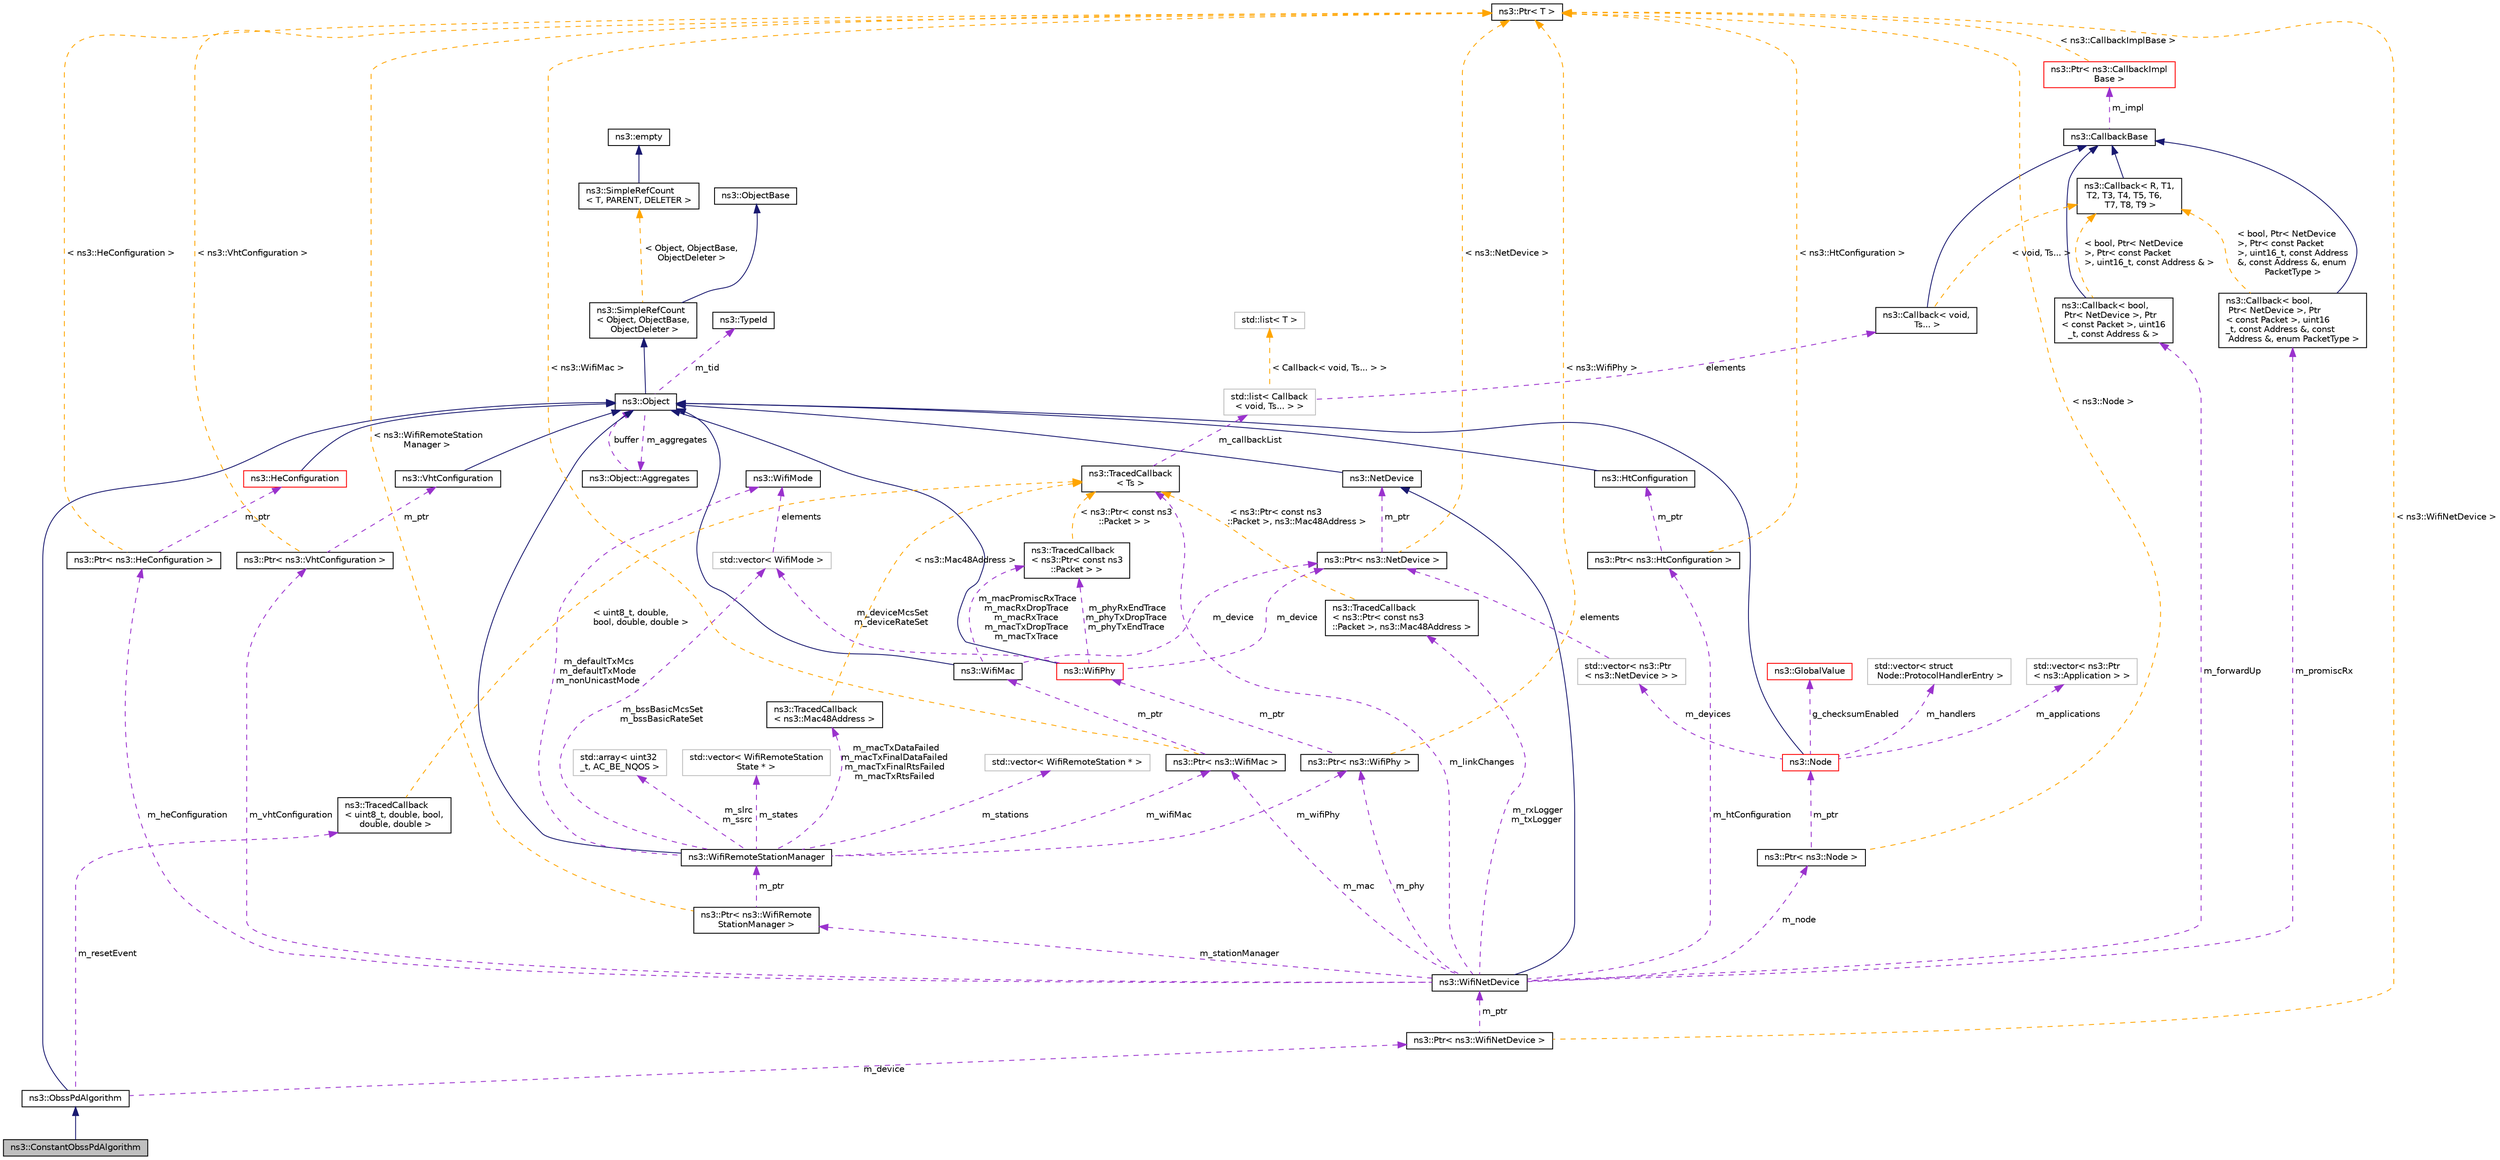 digraph "ns3::ConstantObssPdAlgorithm"
{
 // LATEX_PDF_SIZE
  edge [fontname="Helvetica",fontsize="10",labelfontname="Helvetica",labelfontsize="10"];
  node [fontname="Helvetica",fontsize="10",shape=record];
  Node1 [label="ns3::ConstantObssPdAlgorithm",height=0.2,width=0.4,color="black", fillcolor="grey75", style="filled", fontcolor="black",tooltip="Constant OBSS PD algorithm."];
  Node2 -> Node1 [dir="back",color="midnightblue",fontsize="10",style="solid",fontname="Helvetica"];
  Node2 [label="ns3::ObssPdAlgorithm",height=0.2,width=0.4,color="black", fillcolor="white", style="filled",URL="$classns3_1_1_obss_pd_algorithm.html",tooltip="OBSS PD algorithm interface."];
  Node3 -> Node2 [dir="back",color="midnightblue",fontsize="10",style="solid",fontname="Helvetica"];
  Node3 [label="ns3::Object",height=0.2,width=0.4,color="black", fillcolor="white", style="filled",URL="$classns3_1_1_object.html",tooltip="A base class which provides memory management and object aggregation."];
  Node4 -> Node3 [dir="back",color="midnightblue",fontsize="10",style="solid",fontname="Helvetica"];
  Node4 [label="ns3::SimpleRefCount\l\< Object, ObjectBase,\l ObjectDeleter \>",height=0.2,width=0.4,color="black", fillcolor="white", style="filled",URL="$classns3_1_1_simple_ref_count.html",tooltip=" "];
  Node5 -> Node4 [dir="back",color="midnightblue",fontsize="10",style="solid",fontname="Helvetica"];
  Node5 [label="ns3::ObjectBase",height=0.2,width=0.4,color="black", fillcolor="white", style="filled",URL="$classns3_1_1_object_base.html",tooltip="Anchor the ns-3 type and attribute system."];
  Node6 -> Node4 [dir="back",color="orange",fontsize="10",style="dashed",label=" \< Object, ObjectBase,\l ObjectDeleter \>" ,fontname="Helvetica"];
  Node6 [label="ns3::SimpleRefCount\l\< T, PARENT, DELETER \>",height=0.2,width=0.4,color="black", fillcolor="white", style="filled",URL="$classns3_1_1_simple_ref_count.html",tooltip="A template-based reference counting class."];
  Node7 -> Node6 [dir="back",color="midnightblue",fontsize="10",style="solid",fontname="Helvetica"];
  Node7 [label="ns3::empty",height=0.2,width=0.4,color="black", fillcolor="white", style="filled",URL="$classns3_1_1empty.html",tooltip="make Callback use a separate empty type"];
  Node8 -> Node3 [dir="back",color="darkorchid3",fontsize="10",style="dashed",label=" m_tid" ,fontname="Helvetica"];
  Node8 [label="ns3::TypeId",height=0.2,width=0.4,color="black", fillcolor="white", style="filled",URL="$classns3_1_1_type_id.html",tooltip="a unique identifier for an interface."];
  Node9 -> Node3 [dir="back",color="darkorchid3",fontsize="10",style="dashed",label=" m_aggregates" ,fontname="Helvetica"];
  Node9 [label="ns3::Object::Aggregates",height=0.2,width=0.4,color="black", fillcolor="white", style="filled",URL="$structns3_1_1_object_1_1_aggregates.html",tooltip="The list of Objects aggregated to this one."];
  Node3 -> Node9 [dir="back",color="darkorchid3",fontsize="10",style="dashed",label=" buffer" ,fontname="Helvetica"];
  Node10 -> Node2 [dir="back",color="darkorchid3",fontsize="10",style="dashed",label=" m_device" ,fontname="Helvetica"];
  Node10 [label="ns3::Ptr\< ns3::WifiNetDevice \>",height=0.2,width=0.4,color="black", fillcolor="white", style="filled",URL="$classns3_1_1_ptr.html",tooltip=" "];
  Node11 -> Node10 [dir="back",color="darkorchid3",fontsize="10",style="dashed",label=" m_ptr" ,fontname="Helvetica"];
  Node11 [label="ns3::WifiNetDevice",height=0.2,width=0.4,color="black", fillcolor="white", style="filled",URL="$classns3_1_1_wifi_net_device.html",tooltip="Hold together all Wifi-related objects."];
  Node12 -> Node11 [dir="back",color="midnightblue",fontsize="10",style="solid",fontname="Helvetica"];
  Node12 [label="ns3::NetDevice",height=0.2,width=0.4,color="black", fillcolor="white", style="filled",URL="$classns3_1_1_net_device.html",tooltip="Network layer to device interface."];
  Node3 -> Node12 [dir="back",color="midnightblue",fontsize="10",style="solid",fontname="Helvetica"];
  Node13 -> Node11 [dir="back",color="darkorchid3",fontsize="10",style="dashed",label=" m_mac" ,fontname="Helvetica"];
  Node13 [label="ns3::Ptr\< ns3::WifiMac \>",height=0.2,width=0.4,color="black", fillcolor="white", style="filled",URL="$classns3_1_1_ptr.html",tooltip=" "];
  Node14 -> Node13 [dir="back",color="darkorchid3",fontsize="10",style="dashed",label=" m_ptr" ,fontname="Helvetica"];
  Node14 [label="ns3::WifiMac",height=0.2,width=0.4,color="black", fillcolor="white", style="filled",URL="$classns3_1_1_wifi_mac.html",tooltip="base class for all MAC-level wifi objects."];
  Node3 -> Node14 [dir="back",color="midnightblue",fontsize="10",style="solid",fontname="Helvetica"];
  Node15 -> Node14 [dir="back",color="darkorchid3",fontsize="10",style="dashed",label=" m_macPromiscRxTrace\nm_macRxDropTrace\nm_macRxTrace\nm_macTxDropTrace\nm_macTxTrace" ,fontname="Helvetica"];
  Node15 [label="ns3::TracedCallback\l\< ns3::Ptr\< const ns3\l::Packet \> \>",height=0.2,width=0.4,color="black", fillcolor="white", style="filled",URL="$classns3_1_1_traced_callback.html",tooltip=" "];
  Node16 -> Node15 [dir="back",color="orange",fontsize="10",style="dashed",label=" \< ns3::Ptr\< const ns3\l::Packet \> \>" ,fontname="Helvetica"];
  Node16 [label="ns3::TracedCallback\l\< Ts \>",height=0.2,width=0.4,color="black", fillcolor="white", style="filled",URL="$classns3_1_1_traced_callback.html",tooltip="Forward calls to a chain of Callback."];
  Node17 -> Node16 [dir="back",color="darkorchid3",fontsize="10",style="dashed",label=" m_callbackList" ,fontname="Helvetica"];
  Node17 [label="std::list\< Callback\l\< void, Ts... \> \>",height=0.2,width=0.4,color="grey75", fillcolor="white", style="filled",tooltip=" "];
  Node18 -> Node17 [dir="back",color="darkorchid3",fontsize="10",style="dashed",label=" elements" ,fontname="Helvetica"];
  Node18 [label="ns3::Callback\< void,\l Ts... \>",height=0.2,width=0.4,color="black", fillcolor="white", style="filled",URL="$classns3_1_1_callback.html",tooltip=" "];
  Node19 -> Node18 [dir="back",color="midnightblue",fontsize="10",style="solid",fontname="Helvetica"];
  Node19 [label="ns3::CallbackBase",height=0.2,width=0.4,color="black", fillcolor="white", style="filled",URL="$classns3_1_1_callback_base.html",tooltip="Base class for Callback class."];
  Node20 -> Node19 [dir="back",color="darkorchid3",fontsize="10",style="dashed",label=" m_impl" ,fontname="Helvetica"];
  Node20 [label="ns3::Ptr\< ns3::CallbackImpl\lBase \>",height=0.2,width=0.4,color="red", fillcolor="white", style="filled",URL="$classns3_1_1_ptr.html",tooltip=" "];
  Node23 -> Node20 [dir="back",color="orange",fontsize="10",style="dashed",label=" \< ns3::CallbackImplBase \>" ,fontname="Helvetica"];
  Node23 [label="ns3::Ptr\< T \>",height=0.2,width=0.4,color="black", fillcolor="white", style="filled",URL="$classns3_1_1_ptr.html",tooltip="Smart pointer class similar to boost::intrusive_ptr."];
  Node24 -> Node18 [dir="back",color="orange",fontsize="10",style="dashed",label=" \< void, Ts... \>" ,fontname="Helvetica"];
  Node24 [label="ns3::Callback\< R, T1,\l T2, T3, T4, T5, T6,\l T7, T8, T9 \>",height=0.2,width=0.4,color="black", fillcolor="white", style="filled",URL="$classns3_1_1_callback.html",tooltip="Callback template class."];
  Node19 -> Node24 [dir="back",color="midnightblue",fontsize="10",style="solid",fontname="Helvetica"];
  Node25 -> Node17 [dir="back",color="orange",fontsize="10",style="dashed",label=" \< Callback\< void, Ts... \> \>" ,fontname="Helvetica"];
  Node25 [label="std::list\< T \>",height=0.2,width=0.4,color="grey75", fillcolor="white", style="filled",tooltip=" "];
  Node27 -> Node14 [dir="back",color="darkorchid3",fontsize="10",style="dashed",label=" m_device" ,fontname="Helvetica"];
  Node27 [label="ns3::Ptr\< ns3::NetDevice \>",height=0.2,width=0.4,color="black", fillcolor="white", style="filled",URL="$classns3_1_1_ptr.html",tooltip=" "];
  Node12 -> Node27 [dir="back",color="darkorchid3",fontsize="10",style="dashed",label=" m_ptr" ,fontname="Helvetica"];
  Node23 -> Node27 [dir="back",color="orange",fontsize="10",style="dashed",label=" \< ns3::NetDevice \>" ,fontname="Helvetica"];
  Node23 -> Node13 [dir="back",color="orange",fontsize="10",style="dashed",label=" \< ns3::WifiMac \>" ,fontname="Helvetica"];
  Node28 -> Node11 [dir="back",color="darkorchid3",fontsize="10",style="dashed",label=" m_rxLogger\nm_txLogger" ,fontname="Helvetica"];
  Node28 [label="ns3::TracedCallback\l\< ns3::Ptr\< const ns3\l::Packet \>, ns3::Mac48Address \>",height=0.2,width=0.4,color="black", fillcolor="white", style="filled",URL="$classns3_1_1_traced_callback.html",tooltip=" "];
  Node16 -> Node28 [dir="back",color="orange",fontsize="10",style="dashed",label=" \< ns3::Ptr\< const ns3\l::Packet \>, ns3::Mac48Address \>" ,fontname="Helvetica"];
  Node29 -> Node11 [dir="back",color="darkorchid3",fontsize="10",style="dashed",label=" m_promiscRx" ,fontname="Helvetica"];
  Node29 [label="ns3::Callback\< bool,\l Ptr\< NetDevice \>, Ptr\l\< const Packet \>, uint16\l_t, const Address &, const\l Address &, enum PacketType \>",height=0.2,width=0.4,color="black", fillcolor="white", style="filled",URL="$classns3_1_1_callback.html",tooltip=" "];
  Node19 -> Node29 [dir="back",color="midnightblue",fontsize="10",style="solid",fontname="Helvetica"];
  Node24 -> Node29 [dir="back",color="orange",fontsize="10",style="dashed",label=" \< bool, Ptr\< NetDevice\l \>, Ptr\< const Packet\l \>, uint16_t, const Address\l &, const Address &, enum\l PacketType \>" ,fontname="Helvetica"];
  Node30 -> Node11 [dir="back",color="darkorchid3",fontsize="10",style="dashed",label=" m_htConfiguration" ,fontname="Helvetica"];
  Node30 [label="ns3::Ptr\< ns3::HtConfiguration \>",height=0.2,width=0.4,color="black", fillcolor="white", style="filled",URL="$classns3_1_1_ptr.html",tooltip=" "];
  Node31 -> Node30 [dir="back",color="darkorchid3",fontsize="10",style="dashed",label=" m_ptr" ,fontname="Helvetica"];
  Node31 [label="ns3::HtConfiguration",height=0.2,width=0.4,color="black", fillcolor="white", style="filled",URL="$classns3_1_1_ht_configuration.html",tooltip="HT configuration."];
  Node3 -> Node31 [dir="back",color="midnightblue",fontsize="10",style="solid",fontname="Helvetica"];
  Node23 -> Node30 [dir="back",color="orange",fontsize="10",style="dashed",label=" \< ns3::HtConfiguration \>" ,fontname="Helvetica"];
  Node32 -> Node11 [dir="back",color="darkorchid3",fontsize="10",style="dashed",label=" m_stationManager" ,fontname="Helvetica"];
  Node32 [label="ns3::Ptr\< ns3::WifiRemote\lStationManager \>",height=0.2,width=0.4,color="black", fillcolor="white", style="filled",URL="$classns3_1_1_ptr.html",tooltip=" "];
  Node33 -> Node32 [dir="back",color="darkorchid3",fontsize="10",style="dashed",label=" m_ptr" ,fontname="Helvetica"];
  Node33 [label="ns3::WifiRemoteStationManager",height=0.2,width=0.4,color="black", fillcolor="white", style="filled",URL="$classns3_1_1_wifi_remote_station_manager.html",tooltip="hold a list of per-remote-station state."];
  Node3 -> Node33 [dir="back",color="midnightblue",fontsize="10",style="solid",fontname="Helvetica"];
  Node13 -> Node33 [dir="back",color="darkorchid3",fontsize="10",style="dashed",label=" m_wifiMac" ,fontname="Helvetica"];
  Node34 -> Node33 [dir="back",color="darkorchid3",fontsize="10",style="dashed",label=" m_stations" ,fontname="Helvetica"];
  Node34 [label="std::vector\< WifiRemoteStation * \>",height=0.2,width=0.4,color="grey75", fillcolor="white", style="filled",tooltip=" "];
  Node44 -> Node33 [dir="back",color="darkorchid3",fontsize="10",style="dashed",label=" m_bssBasicMcsSet\nm_bssBasicRateSet" ,fontname="Helvetica"];
  Node44 [label="std::vector\< WifiMode \>",height=0.2,width=0.4,color="grey75", fillcolor="white", style="filled",tooltip=" "];
  Node45 -> Node44 [dir="back",color="darkorchid3",fontsize="10",style="dashed",label=" elements" ,fontname="Helvetica"];
  Node45 [label="ns3::WifiMode",height=0.2,width=0.4,color="black", fillcolor="white", style="filled",URL="$classns3_1_1_wifi_mode.html",tooltip="represent a single transmission mode"];
  Node54 -> Node33 [dir="back",color="darkorchid3",fontsize="10",style="dashed",label=" m_macTxDataFailed\nm_macTxFinalDataFailed\nm_macTxFinalRtsFailed\nm_macTxRtsFailed" ,fontname="Helvetica"];
  Node54 [label="ns3::TracedCallback\l\< ns3::Mac48Address \>",height=0.2,width=0.4,color="black", fillcolor="white", style="filled",URL="$classns3_1_1_traced_callback.html",tooltip=" "];
  Node16 -> Node54 [dir="back",color="orange",fontsize="10",style="dashed",label=" \< ns3::Mac48Address \>" ,fontname="Helvetica"];
  Node55 -> Node33 [dir="back",color="darkorchid3",fontsize="10",style="dashed",label=" m_slrc\nm_ssrc" ,fontname="Helvetica"];
  Node55 [label="std::array\< uint32\l_t, AC_BE_NQOS \>",height=0.2,width=0.4,color="grey75", fillcolor="white", style="filled",tooltip=" "];
  Node45 -> Node33 [dir="back",color="darkorchid3",fontsize="10",style="dashed",label=" m_defaultTxMcs\nm_defaultTxMode\nm_nonUnicastMode" ,fontname="Helvetica"];
  Node57 -> Node33 [dir="back",color="darkorchid3",fontsize="10",style="dashed",label=" m_states" ,fontname="Helvetica"];
  Node57 [label="std::vector\< WifiRemoteStation\lState * \>",height=0.2,width=0.4,color="grey75", fillcolor="white", style="filled",tooltip=" "];
  Node58 -> Node33 [dir="back",color="darkorchid3",fontsize="10",style="dashed",label=" m_wifiPhy" ,fontname="Helvetica"];
  Node58 [label="ns3::Ptr\< ns3::WifiPhy \>",height=0.2,width=0.4,color="black", fillcolor="white", style="filled",URL="$classns3_1_1_ptr.html",tooltip=" "];
  Node59 -> Node58 [dir="back",color="darkorchid3",fontsize="10",style="dashed",label=" m_ptr" ,fontname="Helvetica"];
  Node59 [label="ns3::WifiPhy",height=0.2,width=0.4,color="red", fillcolor="white", style="filled",URL="$classns3_1_1_wifi_phy.html",tooltip="802.11 PHY layer model"];
  Node3 -> Node59 [dir="back",color="midnightblue",fontsize="10",style="solid",fontname="Helvetica"];
  Node15 -> Node59 [dir="back",color="darkorchid3",fontsize="10",style="dashed",label=" m_phyRxEndTrace\nm_phyTxDropTrace\nm_phyTxEndTrace" ,fontname="Helvetica"];
  Node27 -> Node59 [dir="back",color="darkorchid3",fontsize="10",style="dashed",label=" m_device" ,fontname="Helvetica"];
  Node44 -> Node59 [dir="back",color="darkorchid3",fontsize="10",style="dashed",label=" m_deviceMcsSet\nm_deviceRateSet" ,fontname="Helvetica"];
  Node23 -> Node58 [dir="back",color="orange",fontsize="10",style="dashed",label=" \< ns3::WifiPhy \>" ,fontname="Helvetica"];
  Node23 -> Node32 [dir="back",color="orange",fontsize="10",style="dashed",label=" \< ns3::WifiRemoteStation\lManager \>" ,fontname="Helvetica"];
  Node163 -> Node11 [dir="back",color="darkorchid3",fontsize="10",style="dashed",label=" m_node" ,fontname="Helvetica"];
  Node163 [label="ns3::Ptr\< ns3::Node \>",height=0.2,width=0.4,color="black", fillcolor="white", style="filled",URL="$classns3_1_1_ptr.html",tooltip=" "];
  Node164 -> Node163 [dir="back",color="darkorchid3",fontsize="10",style="dashed",label=" m_ptr" ,fontname="Helvetica"];
  Node164 [label="ns3::Node",height=0.2,width=0.4,color="red", fillcolor="white", style="filled",URL="$classns3_1_1_node.html",tooltip="A network Node."];
  Node3 -> Node164 [dir="back",color="midnightblue",fontsize="10",style="solid",fontname="Helvetica"];
  Node165 -> Node164 [dir="back",color="darkorchid3",fontsize="10",style="dashed",label=" m_applications" ,fontname="Helvetica"];
  Node165 [label="std::vector\< ns3::Ptr\l\< ns3::Application \> \>",height=0.2,width=0.4,color="grey75", fillcolor="white", style="filled",tooltip=" "];
  Node168 -> Node164 [dir="back",color="darkorchid3",fontsize="10",style="dashed",label=" m_devices" ,fontname="Helvetica"];
  Node168 [label="std::vector\< ns3::Ptr\l\< ns3::NetDevice \> \>",height=0.2,width=0.4,color="grey75", fillcolor="white", style="filled",tooltip=" "];
  Node27 -> Node168 [dir="back",color="darkorchid3",fontsize="10",style="dashed",label=" elements" ,fontname="Helvetica"];
  Node169 -> Node164 [dir="back",color="darkorchid3",fontsize="10",style="dashed",label=" g_checksumEnabled" ,fontname="Helvetica"];
  Node169 [label="ns3::GlobalValue",height=0.2,width=0.4,color="red", fillcolor="white", style="filled",URL="$classns3_1_1_global_value.html",tooltip="Hold a so-called 'global value'."];
  Node178 -> Node164 [dir="back",color="darkorchid3",fontsize="10",style="dashed",label=" m_handlers" ,fontname="Helvetica"];
  Node178 [label="std::vector\< struct\l Node::ProtocolHandlerEntry \>",height=0.2,width=0.4,color="grey75", fillcolor="white", style="filled",tooltip=" "];
  Node23 -> Node163 [dir="back",color="orange",fontsize="10",style="dashed",label=" \< ns3::Node \>" ,fontname="Helvetica"];
  Node16 -> Node11 [dir="back",color="darkorchid3",fontsize="10",style="dashed",label=" m_linkChanges" ,fontname="Helvetica"];
  Node190 -> Node11 [dir="back",color="darkorchid3",fontsize="10",style="dashed",label=" m_forwardUp" ,fontname="Helvetica"];
  Node190 [label="ns3::Callback\< bool,\l Ptr\< NetDevice \>, Ptr\l\< const Packet \>, uint16\l_t, const Address & \>",height=0.2,width=0.4,color="black", fillcolor="white", style="filled",URL="$classns3_1_1_callback.html",tooltip=" "];
  Node19 -> Node190 [dir="back",color="midnightblue",fontsize="10",style="solid",fontname="Helvetica"];
  Node24 -> Node190 [dir="back",color="orange",fontsize="10",style="dashed",label=" \< bool, Ptr\< NetDevice\l \>, Ptr\< const Packet\l \>, uint16_t, const Address & \>" ,fontname="Helvetica"];
  Node191 -> Node11 [dir="back",color="darkorchid3",fontsize="10",style="dashed",label=" m_heConfiguration" ,fontname="Helvetica"];
  Node191 [label="ns3::Ptr\< ns3::HeConfiguration \>",height=0.2,width=0.4,color="black", fillcolor="white", style="filled",URL="$classns3_1_1_ptr.html",tooltip=" "];
  Node192 -> Node191 [dir="back",color="darkorchid3",fontsize="10",style="dashed",label=" m_ptr" ,fontname="Helvetica"];
  Node192 [label="ns3::HeConfiguration",height=0.2,width=0.4,color="red", fillcolor="white", style="filled",URL="$classns3_1_1_he_configuration.html",tooltip="HE configuration."];
  Node3 -> Node192 [dir="back",color="midnightblue",fontsize="10",style="solid",fontname="Helvetica"];
  Node23 -> Node191 [dir="back",color="orange",fontsize="10",style="dashed",label=" \< ns3::HeConfiguration \>" ,fontname="Helvetica"];
  Node58 -> Node11 [dir="back",color="darkorchid3",fontsize="10",style="dashed",label=" m_phy" ,fontname="Helvetica"];
  Node193 -> Node11 [dir="back",color="darkorchid3",fontsize="10",style="dashed",label=" m_vhtConfiguration" ,fontname="Helvetica"];
  Node193 [label="ns3::Ptr\< ns3::VhtConfiguration \>",height=0.2,width=0.4,color="black", fillcolor="white", style="filled",URL="$classns3_1_1_ptr.html",tooltip=" "];
  Node194 -> Node193 [dir="back",color="darkorchid3",fontsize="10",style="dashed",label=" m_ptr" ,fontname="Helvetica"];
  Node194 [label="ns3::VhtConfiguration",height=0.2,width=0.4,color="black", fillcolor="white", style="filled",URL="$classns3_1_1_vht_configuration.html",tooltip="VHT configuration."];
  Node3 -> Node194 [dir="back",color="midnightblue",fontsize="10",style="solid",fontname="Helvetica"];
  Node23 -> Node193 [dir="back",color="orange",fontsize="10",style="dashed",label=" \< ns3::VhtConfiguration \>" ,fontname="Helvetica"];
  Node23 -> Node10 [dir="back",color="orange",fontsize="10",style="dashed",label=" \< ns3::WifiNetDevice \>" ,fontname="Helvetica"];
  Node195 -> Node2 [dir="back",color="darkorchid3",fontsize="10",style="dashed",label=" m_resetEvent" ,fontname="Helvetica"];
  Node195 [label="ns3::TracedCallback\l\< uint8_t, double, bool,\l double, double \>",height=0.2,width=0.4,color="black", fillcolor="white", style="filled",URL="$classns3_1_1_traced_callback.html",tooltip=" "];
  Node16 -> Node195 [dir="back",color="orange",fontsize="10",style="dashed",label=" \< uint8_t, double,\l bool, double, double \>" ,fontname="Helvetica"];
}
